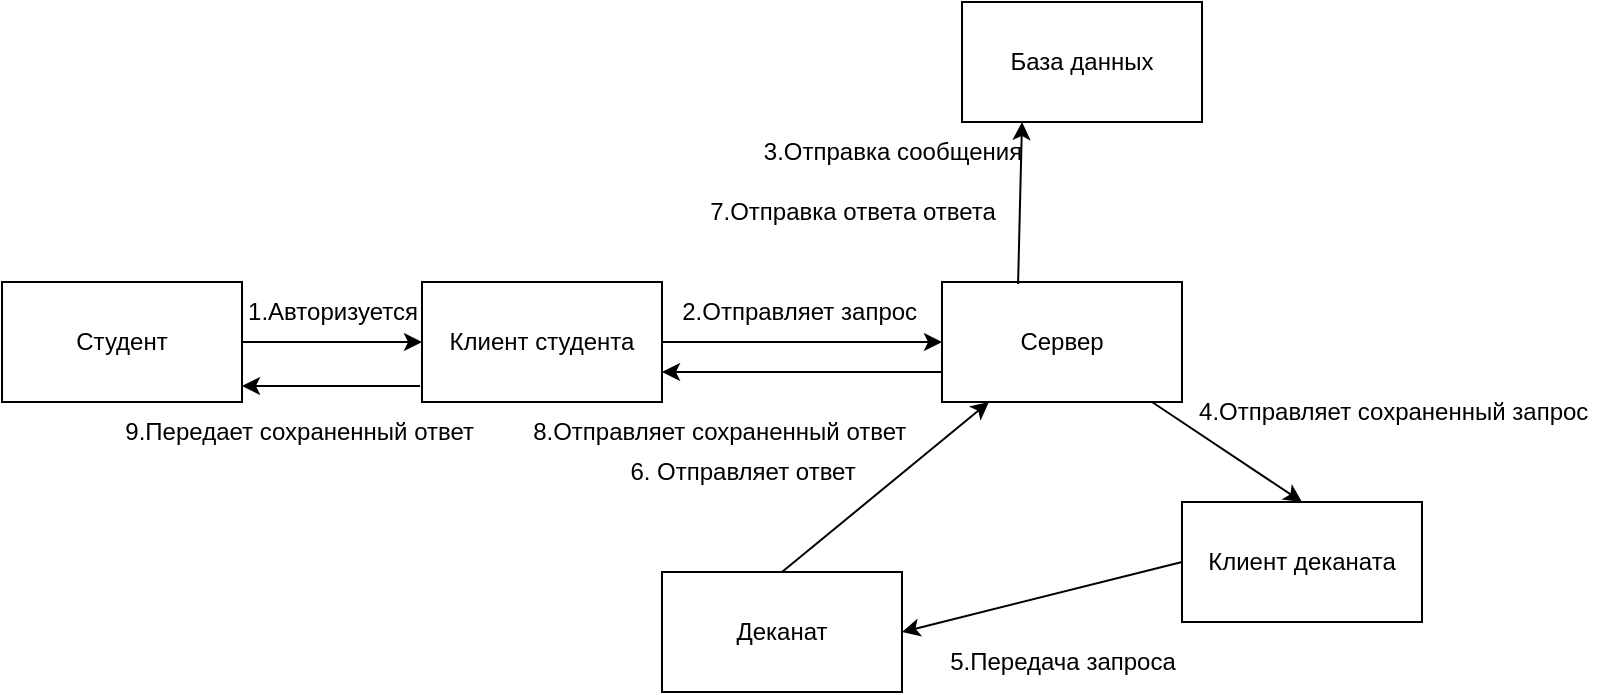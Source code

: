 <mxfile version="20.5.3" type="device"><diagram id="TXLSFyEujLe2woU3w3jh" name="Страница 1"><mxGraphModel dx="1422" dy="737" grid="1" gridSize="10" guides="1" tooltips="1" connect="1" arrows="1" fold="1" page="1" pageScale="1" pageWidth="827" pageHeight="1169" math="0" shadow="0"><root><mxCell id="0"/><mxCell id="1" parent="0"/><mxCell id="JUI9PbBkWuDoVqvIoxqS-1" value="Студент" style="rounded=0;whiteSpace=wrap;html=1;" parent="1" vertex="1"><mxGeometry x="30" y="380" width="120" height="60" as="geometry"/></mxCell><mxCell id="JUI9PbBkWuDoVqvIoxqS-2" value="Клиент студента" style="rounded=0;whiteSpace=wrap;html=1;" parent="1" vertex="1"><mxGeometry x="240" y="380" width="120" height="60" as="geometry"/></mxCell><mxCell id="JUI9PbBkWuDoVqvIoxqS-3" value="Деканат" style="rounded=0;whiteSpace=wrap;html=1;" parent="1" vertex="1"><mxGeometry x="360" y="525" width="120" height="60" as="geometry"/></mxCell><mxCell id="JUI9PbBkWuDoVqvIoxqS-4" value="Сервер" style="rounded=0;whiteSpace=wrap;html=1;" parent="1" vertex="1"><mxGeometry x="500" y="380" width="120" height="60" as="geometry"/></mxCell><mxCell id="JUI9PbBkWuDoVqvIoxqS-6" value="Клиент деканата" style="rounded=0;whiteSpace=wrap;html=1;" parent="1" vertex="1"><mxGeometry x="620" y="490" width="120" height="60" as="geometry"/></mxCell><mxCell id="JUI9PbBkWuDoVqvIoxqS-7" value="База данных" style="rounded=0;whiteSpace=wrap;html=1;" parent="1" vertex="1"><mxGeometry x="510" y="240" width="120" height="60" as="geometry"/></mxCell><mxCell id="JUI9PbBkWuDoVqvIoxqS-8" value="" style="endArrow=classic;html=1;rounded=0;exitX=1;exitY=0.5;exitDx=0;exitDy=0;entryX=0;entryY=0.5;entryDx=0;entryDy=0;entryPerimeter=0;" parent="1" source="JUI9PbBkWuDoVqvIoxqS-1" target="JUI9PbBkWuDoVqvIoxqS-2" edge="1"><mxGeometry width="50" height="50" relative="1" as="geometry"><mxPoint x="190" y="450" as="sourcePoint"/><mxPoint x="240" y="400" as="targetPoint"/></mxGeometry></mxCell><mxCell id="JUI9PbBkWuDoVqvIoxqS-9" value="" style="endArrow=classic;html=1;rounded=0;exitX=1;exitY=0.5;exitDx=0;exitDy=0;entryX=0;entryY=0.5;entryDx=0;entryDy=0;" parent="1" source="JUI9PbBkWuDoVqvIoxqS-2" target="JUI9PbBkWuDoVqvIoxqS-4" edge="1"><mxGeometry width="50" height="50" relative="1" as="geometry"><mxPoint x="400" y="460" as="sourcePoint"/><mxPoint x="450" y="410" as="targetPoint"/></mxGeometry></mxCell><mxCell id="JUI9PbBkWuDoVqvIoxqS-10" value="" style="endArrow=classic;html=1;rounded=0;exitX=0.317;exitY=0.017;exitDx=0;exitDy=0;exitPerimeter=0;entryX=0.25;entryY=1;entryDx=0;entryDy=0;" parent="1" source="JUI9PbBkWuDoVqvIoxqS-4" target="JUI9PbBkWuDoVqvIoxqS-7" edge="1"><mxGeometry width="50" height="50" relative="1" as="geometry"><mxPoint x="450" y="360" as="sourcePoint"/><mxPoint x="490" y="310" as="targetPoint"/></mxGeometry></mxCell><mxCell id="JUI9PbBkWuDoVqvIoxqS-12" value="" style="endArrow=classic;html=1;rounded=0;entryX=0.5;entryY=0;entryDx=0;entryDy=0;" parent="1" source="JUI9PbBkWuDoVqvIoxqS-4" target="JUI9PbBkWuDoVqvIoxqS-6" edge="1"><mxGeometry width="50" height="50" relative="1" as="geometry"><mxPoint x="570" y="420" as="sourcePoint"/><mxPoint x="620" y="370" as="targetPoint"/></mxGeometry></mxCell><mxCell id="JUI9PbBkWuDoVqvIoxqS-13" value="" style="endArrow=classic;html=1;rounded=0;entryX=1;entryY=0.5;entryDx=0;entryDy=0;exitX=0;exitY=0.5;exitDx=0;exitDy=0;" parent="1" source="JUI9PbBkWuDoVqvIoxqS-6" target="JUI9PbBkWuDoVqvIoxqS-3" edge="1"><mxGeometry width="50" height="50" relative="1" as="geometry"><mxPoint x="520" y="580" as="sourcePoint"/><mxPoint x="570" y="530" as="targetPoint"/></mxGeometry></mxCell><mxCell id="JUI9PbBkWuDoVqvIoxqS-14" value="" style="endArrow=classic;html=1;rounded=0;exitX=0.5;exitY=0;exitDx=0;exitDy=0;" parent="1" source="JUI9PbBkWuDoVqvIoxqS-3" target="JUI9PbBkWuDoVqvIoxqS-4" edge="1"><mxGeometry width="50" height="50" relative="1" as="geometry"><mxPoint x="310" y="525" as="sourcePoint"/><mxPoint x="360" y="475" as="targetPoint"/></mxGeometry></mxCell><mxCell id="JUI9PbBkWuDoVqvIoxqS-15" value="" style="endArrow=classic;html=1;rounded=0;exitX=0;exitY=0.75;exitDx=0;exitDy=0;entryX=1;entryY=0.75;entryDx=0;entryDy=0;" parent="1" source="JUI9PbBkWuDoVqvIoxqS-4" target="JUI9PbBkWuDoVqvIoxqS-2" edge="1"><mxGeometry width="50" height="50" relative="1" as="geometry"><mxPoint x="350" y="480" as="sourcePoint"/><mxPoint x="400" y="430" as="targetPoint"/></mxGeometry></mxCell><mxCell id="JUI9PbBkWuDoVqvIoxqS-16" value="1.Авторизуется" style="text;html=1;resizable=0;autosize=1;align=center;verticalAlign=middle;points=[];fillColor=none;strokeColor=none;rounded=0;" parent="1" vertex="1"><mxGeometry x="140" y="380" width="110" height="30" as="geometry"/></mxCell><mxCell id="JUI9PbBkWuDoVqvIoxqS-17" value="2.Отправляет запрос&amp;nbsp;" style="text;html=1;resizable=0;autosize=1;align=center;verticalAlign=middle;points=[];fillColor=none;strokeColor=none;rounded=0;" parent="1" vertex="1"><mxGeometry x="360" y="380" width="140" height="30" as="geometry"/></mxCell><mxCell id="JUI9PbBkWuDoVqvIoxqS-18" value="3.Отправка сообщения" style="text;html=1;resizable=0;autosize=1;align=center;verticalAlign=middle;points=[];fillColor=none;strokeColor=none;rounded=0;" parent="1" vertex="1"><mxGeometry x="400" y="300" width="150" height="30" as="geometry"/></mxCell><mxCell id="JUI9PbBkWuDoVqvIoxqS-20" value="4.Отправляет сохраненный запрос&amp;nbsp;" style="text;html=1;resizable=0;autosize=1;align=center;verticalAlign=middle;points=[];fillColor=none;strokeColor=none;rounded=0;" parent="1" vertex="1"><mxGeometry x="617" y="430" width="220" height="30" as="geometry"/></mxCell><mxCell id="JUI9PbBkWuDoVqvIoxqS-21" value="5.Передача запроса" style="text;html=1;resizable=0;autosize=1;align=center;verticalAlign=middle;points=[];fillColor=none;strokeColor=none;rounded=0;" parent="1" vertex="1"><mxGeometry x="490" y="555" width="140" height="30" as="geometry"/></mxCell><mxCell id="JUI9PbBkWuDoVqvIoxqS-22" value="6. Отправляет ответ" style="text;html=1;resizable=0;autosize=1;align=center;verticalAlign=middle;points=[];fillColor=none;strokeColor=none;rounded=0;" parent="1" vertex="1"><mxGeometry x="330" y="460" width="140" height="30" as="geometry"/></mxCell><mxCell id="JUI9PbBkWuDoVqvIoxqS-23" value="7.Отправка ответа ответа" style="text;html=1;resizable=0;autosize=1;align=center;verticalAlign=middle;points=[];fillColor=none;strokeColor=none;rounded=0;" parent="1" vertex="1"><mxGeometry x="370" y="330" width="170" height="30" as="geometry"/></mxCell><mxCell id="JUI9PbBkWuDoVqvIoxqS-26" value="8.Отправляет сохраненный ответ&amp;nbsp;" style="text;html=1;resizable=0;autosize=1;align=center;verticalAlign=middle;points=[];fillColor=none;strokeColor=none;rounded=0;" parent="1" vertex="1"><mxGeometry x="285" y="440" width="210" height="30" as="geometry"/></mxCell><mxCell id="JUI9PbBkWuDoVqvIoxqS-27" value="9.Передает сохраненный ответ&amp;nbsp;" style="text;html=1;resizable=0;autosize=1;align=center;verticalAlign=middle;points=[];fillColor=none;strokeColor=none;rounded=0;" parent="1" vertex="1"><mxGeometry x="80" y="440" width="200" height="30" as="geometry"/></mxCell><mxCell id="JUI9PbBkWuDoVqvIoxqS-28" value="" style="endArrow=classic;html=1;rounded=0;exitX=-0.008;exitY=0.867;exitDx=0;exitDy=0;exitPerimeter=0;" parent="1" source="JUI9PbBkWuDoVqvIoxqS-2" edge="1"><mxGeometry width="50" height="50" relative="1" as="geometry"><mxPoint x="230" y="430" as="sourcePoint"/><mxPoint x="150" y="432" as="targetPoint"/></mxGeometry></mxCell></root></mxGraphModel></diagram></mxfile>
